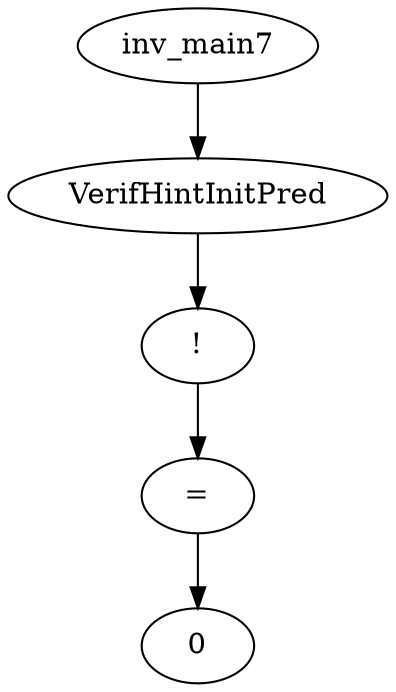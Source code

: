 digraph dag {
0 [label="inv_main7"];
1 [label="VerifHintInitPred"];
2 [label="!"];
3 [label="="];
4 [label="0"];
0->1
1->2
2->3
3 -> 4
}
